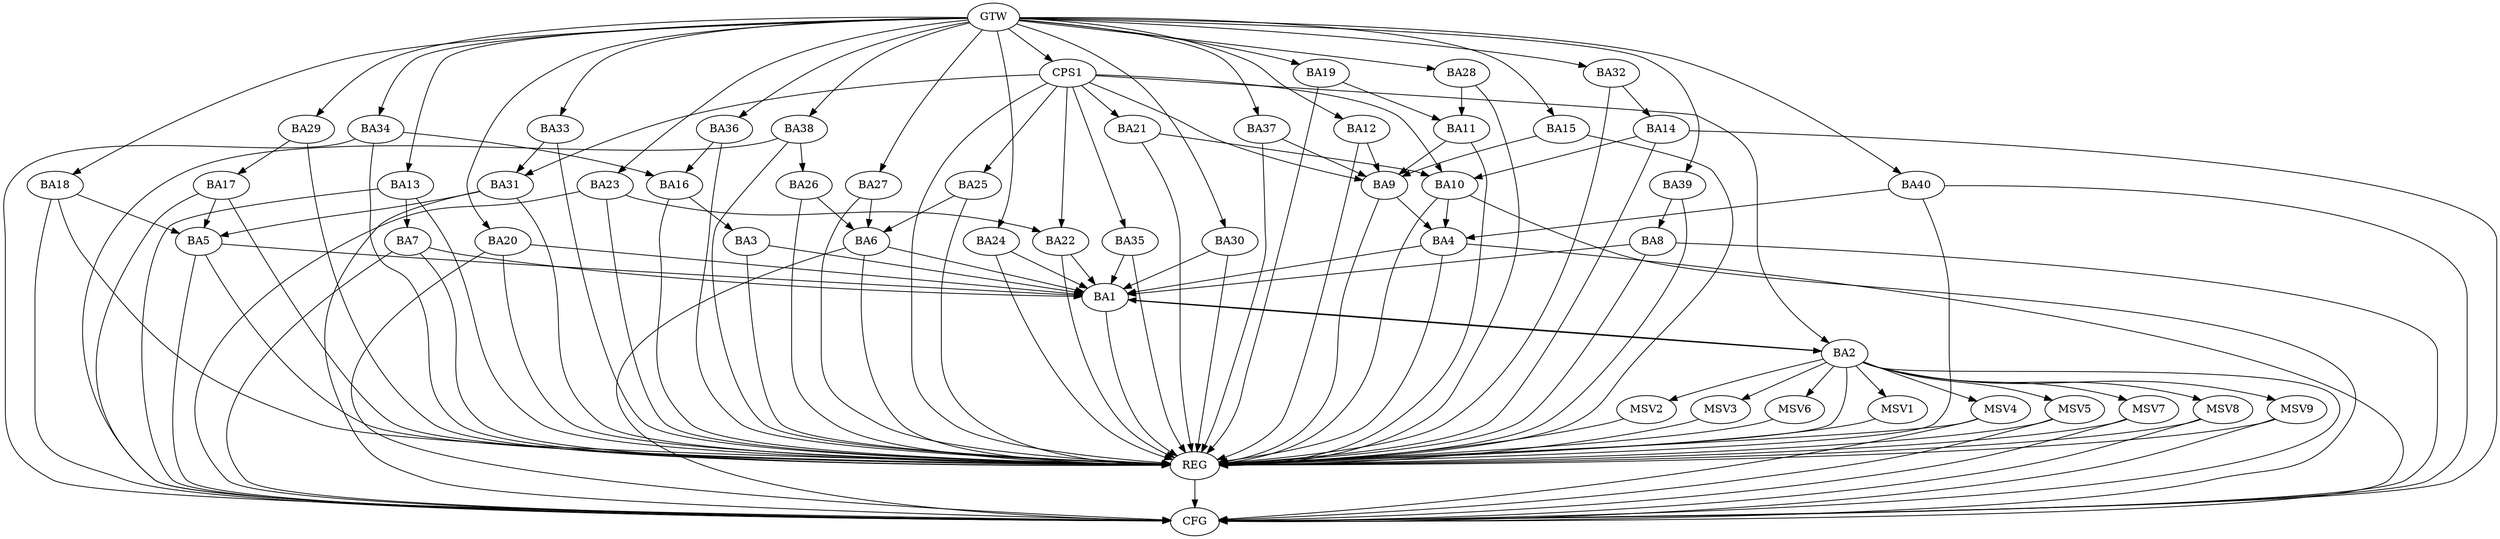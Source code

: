 strict digraph G {
  BA1 [ label="BA1" ];
  BA2 [ label="BA2" ];
  BA3 [ label="BA3" ];
  BA4 [ label="BA4" ];
  BA5 [ label="BA5" ];
  BA6 [ label="BA6" ];
  BA7 [ label="BA7" ];
  BA8 [ label="BA8" ];
  BA9 [ label="BA9" ];
  BA10 [ label="BA10" ];
  BA11 [ label="BA11" ];
  BA12 [ label="BA12" ];
  BA13 [ label="BA13" ];
  BA14 [ label="BA14" ];
  BA15 [ label="BA15" ];
  BA16 [ label="BA16" ];
  BA17 [ label="BA17" ];
  BA18 [ label="BA18" ];
  BA19 [ label="BA19" ];
  BA20 [ label="BA20" ];
  BA21 [ label="BA21" ];
  BA22 [ label="BA22" ];
  BA23 [ label="BA23" ];
  BA24 [ label="BA24" ];
  BA25 [ label="BA25" ];
  BA26 [ label="BA26" ];
  BA27 [ label="BA27" ];
  BA28 [ label="BA28" ];
  BA29 [ label="BA29" ];
  BA30 [ label="BA30" ];
  BA31 [ label="BA31" ];
  BA32 [ label="BA32" ];
  BA33 [ label="BA33" ];
  BA34 [ label="BA34" ];
  BA35 [ label="BA35" ];
  BA36 [ label="BA36" ];
  BA37 [ label="BA37" ];
  BA38 [ label="BA38" ];
  BA39 [ label="BA39" ];
  BA40 [ label="BA40" ];
  CPS1 [ label="CPS1" ];
  GTW [ label="GTW" ];
  REG [ label="REG" ];
  CFG [ label="CFG" ];
  MSV1 [ label="MSV1" ];
  MSV2 [ label="MSV2" ];
  MSV3 [ label="MSV3" ];
  MSV4 [ label="MSV4" ];
  MSV5 [ label="MSV5" ];
  MSV6 [ label="MSV6" ];
  MSV7 [ label="MSV7" ];
  MSV8 [ label="MSV8" ];
  MSV9 [ label="MSV9" ];
  BA1 -> BA2;
  BA2 -> BA1;
  BA3 -> BA1;
  BA4 -> BA1;
  BA5 -> BA1;
  BA6 -> BA1;
  BA7 -> BA1;
  BA8 -> BA1;
  BA9 -> BA4;
  BA10 -> BA4;
  BA11 -> BA9;
  BA12 -> BA9;
  BA13 -> BA7;
  BA14 -> BA10;
  BA15 -> BA9;
  BA16 -> BA3;
  BA17 -> BA5;
  BA18 -> BA5;
  BA19 -> BA11;
  BA20 -> BA1;
  BA21 -> BA10;
  BA22 -> BA1;
  BA23 -> BA22;
  BA24 -> BA1;
  BA25 -> BA6;
  BA26 -> BA6;
  BA27 -> BA6;
  BA28 -> BA11;
  BA29 -> BA17;
  BA30 -> BA1;
  BA31 -> BA5;
  BA32 -> BA14;
  BA33 -> BA31;
  BA34 -> BA16;
  BA35 -> BA1;
  BA36 -> BA16;
  BA37 -> BA9;
  BA38 -> BA26;
  BA39 -> BA8;
  BA40 -> BA4;
  CPS1 -> BA25;
  CPS1 -> BA9;
  CPS1 -> BA2;
  CPS1 -> BA31;
  CPS1 -> BA35;
  CPS1 -> BA21;
  CPS1 -> BA22;
  CPS1 -> BA10;
  GTW -> BA12;
  GTW -> BA13;
  GTW -> BA15;
  GTW -> BA18;
  GTW -> BA19;
  GTW -> BA20;
  GTW -> BA23;
  GTW -> BA24;
  GTW -> BA27;
  GTW -> BA28;
  GTW -> BA29;
  GTW -> BA30;
  GTW -> BA32;
  GTW -> BA33;
  GTW -> BA34;
  GTW -> BA36;
  GTW -> BA37;
  GTW -> BA38;
  GTW -> BA39;
  GTW -> BA40;
  GTW -> CPS1;
  BA1 -> REG;
  BA2 -> REG;
  BA3 -> REG;
  BA4 -> REG;
  BA5 -> REG;
  BA6 -> REG;
  BA7 -> REG;
  BA8 -> REG;
  BA9 -> REG;
  BA10 -> REG;
  BA11 -> REG;
  BA12 -> REG;
  BA13 -> REG;
  BA14 -> REG;
  BA15 -> REG;
  BA16 -> REG;
  BA17 -> REG;
  BA18 -> REG;
  BA19 -> REG;
  BA20 -> REG;
  BA21 -> REG;
  BA22 -> REG;
  BA23 -> REG;
  BA24 -> REG;
  BA25 -> REG;
  BA26 -> REG;
  BA27 -> REG;
  BA28 -> REG;
  BA29 -> REG;
  BA30 -> REG;
  BA31 -> REG;
  BA32 -> REG;
  BA33 -> REG;
  BA34 -> REG;
  BA35 -> REG;
  BA36 -> REG;
  BA37 -> REG;
  BA38 -> REG;
  BA39 -> REG;
  BA40 -> REG;
  CPS1 -> REG;
  BA34 -> CFG;
  BA10 -> CFG;
  BA8 -> CFG;
  BA17 -> CFG;
  BA6 -> CFG;
  BA40 -> CFG;
  BA4 -> CFG;
  BA31 -> CFG;
  BA14 -> CFG;
  BA5 -> CFG;
  BA2 -> CFG;
  BA13 -> CFG;
  BA20 -> CFG;
  BA23 -> CFG;
  BA18 -> CFG;
  BA38 -> CFG;
  BA7 -> CFG;
  REG -> CFG;
  BA2 -> MSV1;
  BA2 -> MSV2;
  BA2 -> MSV3;
  MSV1 -> REG;
  MSV2 -> REG;
  MSV3 -> REG;
  BA2 -> MSV4;
  BA2 -> MSV5;
  MSV4 -> REG;
  MSV4 -> CFG;
  MSV5 -> REG;
  MSV5 -> CFG;
  BA2 -> MSV6;
  BA2 -> MSV7;
  MSV6 -> REG;
  MSV7 -> REG;
  MSV7 -> CFG;
  BA2 -> MSV8;
  BA2 -> MSV9;
  MSV8 -> REG;
  MSV8 -> CFG;
  MSV9 -> REG;
  MSV9 -> CFG;
}
